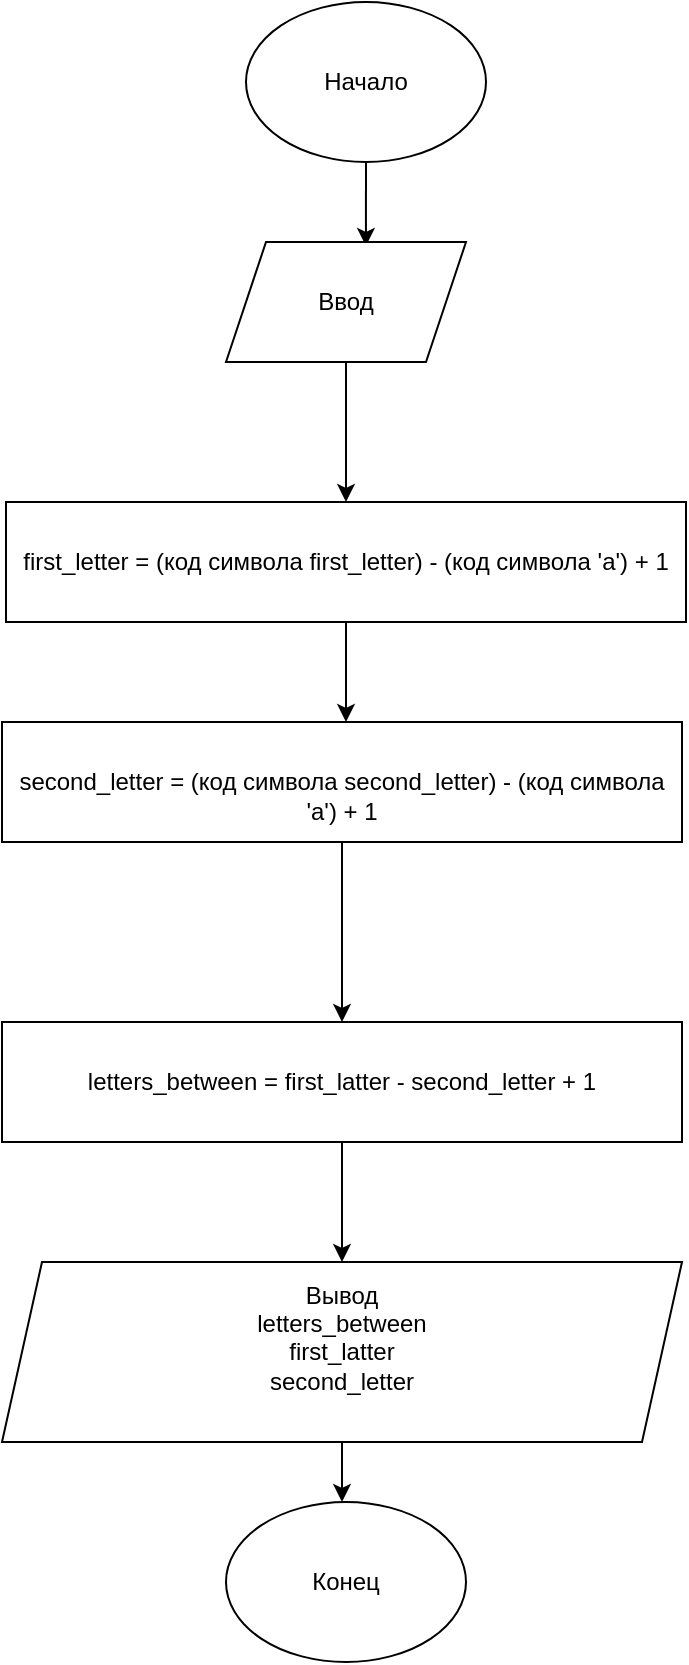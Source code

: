 <mxfile version="17.1.3" type="device"><diagram id="R-z5v2SRHZzJDgRNDAW6" name="Page-1"><mxGraphModel dx="868" dy="468" grid="1" gridSize="10" guides="1" tooltips="1" connect="1" arrows="1" fold="1" page="1" pageScale="1" pageWidth="827" pageHeight="1169" math="0" shadow="0"><root><mxCell id="0"/><mxCell id="1" parent="0"/><mxCell id="dT0BhGX8orTx_BH6nJ3R-8" style="edgeStyle=orthogonalEdgeStyle;rounded=0;orthogonalLoop=1;jettySize=auto;html=1;entryX=0.583;entryY=0.033;entryDx=0;entryDy=0;entryPerimeter=0;" edge="1" parent="1" source="dT0BhGX8orTx_BH6nJ3R-1" target="dT0BhGX8orTx_BH6nJ3R-2"><mxGeometry relative="1" as="geometry"/></mxCell><mxCell id="dT0BhGX8orTx_BH6nJ3R-1" value="Начало" style="ellipse;whiteSpace=wrap;html=1;" vertex="1" parent="1"><mxGeometry x="370" y="50" width="120" height="80" as="geometry"/></mxCell><mxCell id="dT0BhGX8orTx_BH6nJ3R-9" style="edgeStyle=orthogonalEdgeStyle;rounded=0;orthogonalLoop=1;jettySize=auto;html=1;exitX=0.5;exitY=1;exitDx=0;exitDy=0;entryX=0.5;entryY=0;entryDx=0;entryDy=0;" edge="1" parent="1" source="dT0BhGX8orTx_BH6nJ3R-2" target="dT0BhGX8orTx_BH6nJ3R-3"><mxGeometry relative="1" as="geometry"/></mxCell><mxCell id="dT0BhGX8orTx_BH6nJ3R-2" value="&lt;div&gt;Ввод&lt;/div&gt;" style="shape=parallelogram;perimeter=parallelogramPerimeter;whiteSpace=wrap;html=1;fixedSize=1;" vertex="1" parent="1"><mxGeometry x="360" y="170" width="120" height="60" as="geometry"/></mxCell><mxCell id="dT0BhGX8orTx_BH6nJ3R-10" style="edgeStyle=orthogonalEdgeStyle;rounded=0;orthogonalLoop=1;jettySize=auto;html=1;" edge="1" parent="1" source="dT0BhGX8orTx_BH6nJ3R-3"><mxGeometry relative="1" as="geometry"><mxPoint x="420" y="410" as="targetPoint"/></mxGeometry></mxCell><mxCell id="dT0BhGX8orTx_BH6nJ3R-3" value="first_letter = (код символа first_letter) - (код символа 'a') + 1 " style="rounded=0;whiteSpace=wrap;html=1;" vertex="1" parent="1"><mxGeometry x="250" y="300" width="340" height="60" as="geometry"/></mxCell><mxCell id="dT0BhGX8orTx_BH6nJ3R-11" style="edgeStyle=orthogonalEdgeStyle;rounded=0;orthogonalLoop=1;jettySize=auto;html=1;exitX=0.5;exitY=1;exitDx=0;exitDy=0;" edge="1" parent="1" source="dT0BhGX8orTx_BH6nJ3R-4"><mxGeometry relative="1" as="geometry"><mxPoint x="418" y="560" as="targetPoint"/></mxGeometry></mxCell><mxCell id="dT0BhGX8orTx_BH6nJ3R-4" value="&lt;br&gt;second_letter = (код символа second_letter) - (код символа 'a') + 1 &lt;br&gt;" style="rounded=0;whiteSpace=wrap;html=1;" vertex="1" parent="1"><mxGeometry x="248" y="410" width="340" height="60" as="geometry"/></mxCell><mxCell id="dT0BhGX8orTx_BH6nJ3R-12" value="" style="edgeStyle=orthogonalEdgeStyle;rounded=0;orthogonalLoop=1;jettySize=auto;html=1;" edge="1" parent="1" source="dT0BhGX8orTx_BH6nJ3R-5" target="dT0BhGX8orTx_BH6nJ3R-6"><mxGeometry relative="1" as="geometry"/></mxCell><mxCell id="dT0BhGX8orTx_BH6nJ3R-5" value="letters_between = first_latter - second_letter + 1" style="rounded=0;whiteSpace=wrap;html=1;" vertex="1" parent="1"><mxGeometry x="248" y="560" width="340" height="60" as="geometry"/></mxCell><mxCell id="dT0BhGX8orTx_BH6nJ3R-13" style="edgeStyle=orthogonalEdgeStyle;rounded=0;orthogonalLoop=1;jettySize=auto;html=1;" edge="1" parent="1" source="dT0BhGX8orTx_BH6nJ3R-6"><mxGeometry relative="1" as="geometry"><mxPoint x="418" y="800" as="targetPoint"/></mxGeometry></mxCell><mxCell id="dT0BhGX8orTx_BH6nJ3R-6" value="&lt;div&gt;Вывод&lt;/div&gt;&lt;div&gt;letters_between&lt;/div&gt;&lt;div&gt;first_latter &lt;br&gt;&lt;/div&gt;&lt;div&gt;second_letter&lt;br&gt;&lt;/div&gt;&lt;div&gt;&lt;br&gt;&lt;/div&gt;" style="shape=parallelogram;perimeter=parallelogramPerimeter;whiteSpace=wrap;html=1;fixedSize=1;" vertex="1" parent="1"><mxGeometry x="248" y="680" width="340" height="90" as="geometry"/></mxCell><mxCell id="dT0BhGX8orTx_BH6nJ3R-7" value="Конец" style="ellipse;whiteSpace=wrap;html=1;" vertex="1" parent="1"><mxGeometry x="360" y="800" width="120" height="80" as="geometry"/></mxCell></root></mxGraphModel></diagram></mxfile>